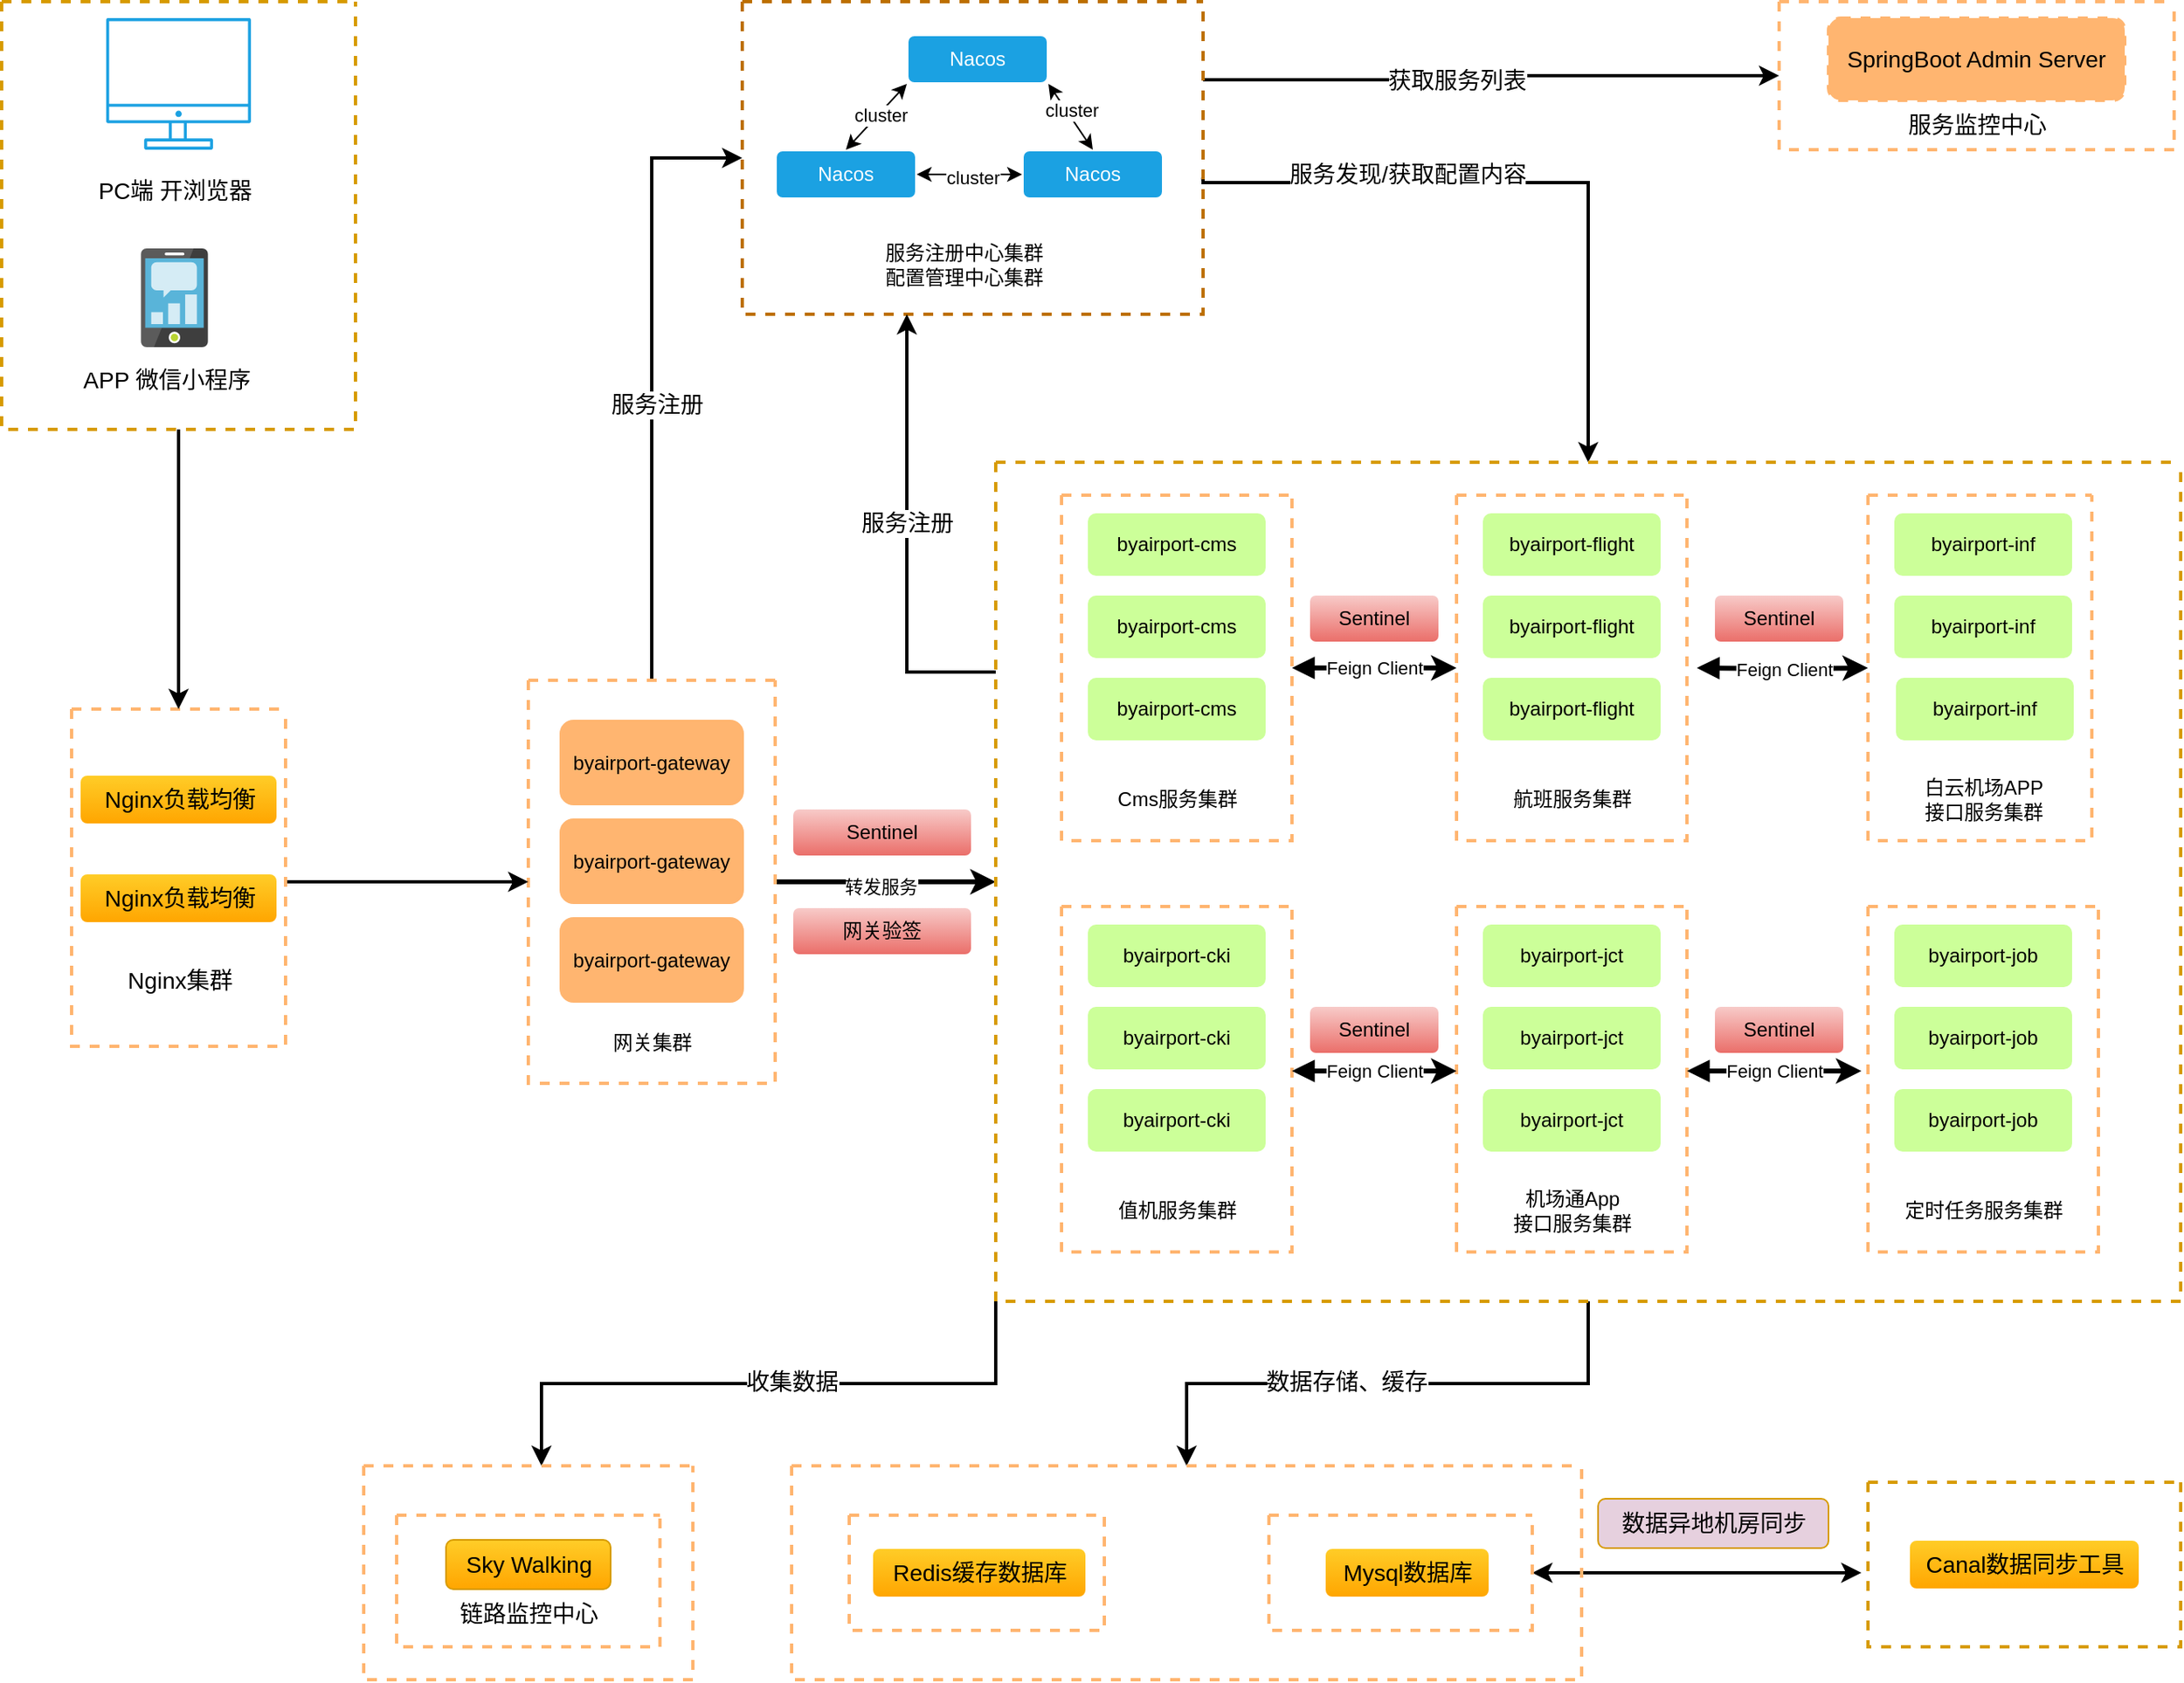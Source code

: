 <mxfile version="20.7.3" type="github">
  <diagram name="第 1 页" id="ni2XKdgbC6iAozZIejau">
    <mxGraphModel dx="2146" dy="659" grid="1" gridSize="10" guides="1" tooltips="1" connect="1" arrows="1" fold="1" page="1" pageScale="1" pageWidth="827" pageHeight="1169" math="0" shadow="0">
      <root>
        <mxCell id="0" />
        <mxCell id="1" parent="0" />
        <mxCell id="4fO2Cc71BolnSUJtsAkM-2" style="edgeStyle=orthogonalEdgeStyle;rounded=0;orthogonalLoop=1;jettySize=auto;html=1;exitX=0.996;exitY=0.568;exitDx=0;exitDy=0;entryX=0.5;entryY=0;entryDx=0;entryDy=0;startArrow=none;startFill=0;endArrow=classic;endFill=1;strokeWidth=2;exitPerimeter=0;" edge="1" parent="1" source="4fO2Cc71BolnSUJtsAkM-6" target="4fO2Cc71BolnSUJtsAkM-32">
          <mxGeometry relative="1" as="geometry">
            <Array as="points">
              <mxPoint x="540" y="178" />
              <mxPoint x="540" y="180" />
              <mxPoint x="774" y="180" />
            </Array>
          </mxGeometry>
        </mxCell>
        <mxCell id="4fO2Cc71BolnSUJtsAkM-3" value="服务发现/获取配置内容" style="edgeLabel;html=1;align=center;verticalAlign=middle;resizable=0;points=[];fontSize=14;" vertex="1" connectable="0" parent="4fO2Cc71BolnSUJtsAkM-2">
          <mxGeometry x="-0.165" y="-2" relative="1" as="geometry">
            <mxPoint x="-43" y="-7" as="offset" />
          </mxGeometry>
        </mxCell>
        <mxCell id="4fO2Cc71BolnSUJtsAkM-4" style="edgeStyle=orthogonalEdgeStyle;rounded=0;orthogonalLoop=1;jettySize=auto;html=1;exitX=1;exitY=0.25;exitDx=0;exitDy=0;fontSize=14;startArrow=none;startFill=0;endArrow=classic;endFill=1;strokeWidth=2;entryX=0;entryY=0.5;entryDx=0;entryDy=0;" edge="1" parent="1" source="4fO2Cc71BolnSUJtsAkM-6" target="4fO2Cc71BolnSUJtsAkM-81">
          <mxGeometry relative="1" as="geometry">
            <mxPoint x="780" y="118" as="targetPoint" />
          </mxGeometry>
        </mxCell>
        <mxCell id="4fO2Cc71BolnSUJtsAkM-5" value="获取服务列表" style="edgeLabel;html=1;align=center;verticalAlign=middle;resizable=0;points=[];fontSize=14;" vertex="1" connectable="0" parent="4fO2Cc71BolnSUJtsAkM-4">
          <mxGeometry x="-0.127" y="1" relative="1" as="geometry">
            <mxPoint y="1" as="offset" />
          </mxGeometry>
        </mxCell>
        <mxCell id="4fO2Cc71BolnSUJtsAkM-6" value="" style="swimlane;startSize=0;dashed=1;strokeWidth=2;strokeColor=#BD7000;fillColor=#f0a30a;fontColor=#000000;" vertex="1" parent="1">
          <mxGeometry x="260" y="70" width="280" height="190" as="geometry">
            <mxRectangle x="220" y="70" width="50" height="40" as="alternateBounds" />
          </mxGeometry>
        </mxCell>
        <mxCell id="4fO2Cc71BolnSUJtsAkM-7" value="Nacos" style="rounded=1;whiteSpace=wrap;html=1;strokeColor=#FFFFFF;strokeWidth=2;fillColor=#1ba1e2;fontColor=#ffffff;" vertex="1" parent="4fO2Cc71BolnSUJtsAkM-6">
          <mxGeometry x="100" y="20" width="86" height="30" as="geometry" />
        </mxCell>
        <mxCell id="4fO2Cc71BolnSUJtsAkM-8" value="Nacos" style="rounded=1;whiteSpace=wrap;html=1;strokeColor=#FFFFFF;strokeWidth=2;fillColor=#1ba1e2;fontColor=#ffffff;" vertex="1" parent="4fO2Cc71BolnSUJtsAkM-6">
          <mxGeometry x="20" y="90" width="86" height="30" as="geometry" />
        </mxCell>
        <mxCell id="4fO2Cc71BolnSUJtsAkM-9" value="Nacos" style="rounded=1;whiteSpace=wrap;html=1;strokeColor=#FFFFFF;strokeWidth=2;fillColor=#1ba1e2;fontColor=#ffffff;" vertex="1" parent="4fO2Cc71BolnSUJtsAkM-6">
          <mxGeometry x="170" y="90" width="86" height="30" as="geometry" />
        </mxCell>
        <mxCell id="4fO2Cc71BolnSUJtsAkM-10" value="" style="endArrow=classic;startArrow=classic;html=1;rounded=0;exitX=0.5;exitY=0;exitDx=0;exitDy=0;entryX=0;entryY=1;entryDx=0;entryDy=0;" edge="1" parent="4fO2Cc71BolnSUJtsAkM-6" source="4fO2Cc71BolnSUJtsAkM-8" target="4fO2Cc71BolnSUJtsAkM-7">
          <mxGeometry width="50" height="50" relative="1" as="geometry">
            <mxPoint x="34" y="100" as="sourcePoint" />
            <mxPoint x="84" y="50" as="targetPoint" />
          </mxGeometry>
        </mxCell>
        <mxCell id="4fO2Cc71BolnSUJtsAkM-11" value="cluster" style="edgeLabel;html=1;align=center;verticalAlign=middle;resizable=0;points=[];" vertex="1" connectable="0" parent="4fO2Cc71BolnSUJtsAkM-10">
          <mxGeometry x="0.089" y="-1" relative="1" as="geometry">
            <mxPoint as="offset" />
          </mxGeometry>
        </mxCell>
        <mxCell id="4fO2Cc71BolnSUJtsAkM-12" value="" style="endArrow=classic;startArrow=classic;html=1;rounded=0;exitX=0.5;exitY=0;exitDx=0;exitDy=0;entryX=1;entryY=1;entryDx=0;entryDy=0;" edge="1" parent="4fO2Cc71BolnSUJtsAkM-6" source="4fO2Cc71BolnSUJtsAkM-9" target="4fO2Cc71BolnSUJtsAkM-7">
          <mxGeometry width="50" height="50" relative="1" as="geometry">
            <mxPoint x="73" y="100" as="sourcePoint" />
            <mxPoint x="110" y="60" as="targetPoint" />
          </mxGeometry>
        </mxCell>
        <mxCell id="4fO2Cc71BolnSUJtsAkM-13" value="cluster" style="edgeLabel;html=1;align=center;verticalAlign=middle;resizable=0;points=[];" vertex="1" connectable="0" parent="4fO2Cc71BolnSUJtsAkM-12">
          <mxGeometry x="0.149" y="-2" relative="1" as="geometry">
            <mxPoint as="offset" />
          </mxGeometry>
        </mxCell>
        <mxCell id="4fO2Cc71BolnSUJtsAkM-14" value="" style="endArrow=classic;startArrow=classic;html=1;rounded=0;exitX=1;exitY=0.5;exitDx=0;exitDy=0;entryX=0;entryY=0.5;entryDx=0;entryDy=0;" edge="1" parent="4fO2Cc71BolnSUJtsAkM-6" source="4fO2Cc71BolnSUJtsAkM-8" target="4fO2Cc71BolnSUJtsAkM-9">
          <mxGeometry width="50" height="50" relative="1" as="geometry">
            <mxPoint x="73" y="100" as="sourcePoint" />
            <mxPoint x="102" y="60" as="targetPoint" />
          </mxGeometry>
        </mxCell>
        <mxCell id="4fO2Cc71BolnSUJtsAkM-15" value="cluster" style="edgeLabel;html=1;align=center;verticalAlign=middle;resizable=0;points=[];" vertex="1" connectable="0" parent="4fO2Cc71BolnSUJtsAkM-14">
          <mxGeometry x="0.062" y="-2" relative="1" as="geometry">
            <mxPoint as="offset" />
          </mxGeometry>
        </mxCell>
        <mxCell id="4fO2Cc71BolnSUJtsAkM-16" value="服务注册中心集群&lt;br&gt;配置管理中心集群" style="rounded=1;whiteSpace=wrap;html=1;strokeColor=#FFFFFF;strokeWidth=2;" vertex="1" parent="4fO2Cc71BolnSUJtsAkM-6">
          <mxGeometry x="70" y="140" width="130" height="40" as="geometry" />
        </mxCell>
        <mxCell id="4fO2Cc71BolnSUJtsAkM-17" style="edgeStyle=orthogonalEdgeStyle;rounded=0;orthogonalLoop=1;jettySize=auto;html=1;exitX=0.5;exitY=0;exitDx=0;exitDy=0;entryX=0;entryY=0.5;entryDx=0;entryDy=0;strokeWidth=2;" edge="1" parent="1" source="4fO2Cc71BolnSUJtsAkM-21" target="4fO2Cc71BolnSUJtsAkM-6">
          <mxGeometry relative="1" as="geometry" />
        </mxCell>
        <mxCell id="4fO2Cc71BolnSUJtsAkM-18" value="服务注册" style="edgeLabel;html=1;align=center;verticalAlign=middle;resizable=0;points=[];fontSize=14;" vertex="1" connectable="0" parent="4fO2Cc71BolnSUJtsAkM-17">
          <mxGeometry x="-0.098" y="-3" relative="1" as="geometry">
            <mxPoint as="offset" />
          </mxGeometry>
        </mxCell>
        <mxCell id="4fO2Cc71BolnSUJtsAkM-19" style="edgeStyle=orthogonalEdgeStyle;rounded=0;orthogonalLoop=1;jettySize=auto;html=1;exitX=1;exitY=0.5;exitDx=0;exitDy=0;entryX=0;entryY=0.5;entryDx=0;entryDy=0;strokeWidth=3;" edge="1" parent="1" source="4fO2Cc71BolnSUJtsAkM-21" target="4fO2Cc71BolnSUJtsAkM-32">
          <mxGeometry relative="1" as="geometry" />
        </mxCell>
        <mxCell id="4fO2Cc71BolnSUJtsAkM-20" value="转发服务" style="edgeLabel;html=1;align=center;verticalAlign=middle;resizable=0;points=[];" vertex="1" connectable="0" parent="4fO2Cc71BolnSUJtsAkM-19">
          <mxGeometry x="-0.045" y="-3" relative="1" as="geometry">
            <mxPoint as="offset" />
          </mxGeometry>
        </mxCell>
        <mxCell id="4fO2Cc71BolnSUJtsAkM-21" value="" style="swimlane;startSize=0;strokeColor=#FFB570;strokeWidth=2;dashed=1;" vertex="1" parent="1">
          <mxGeometry x="130" y="482.5" width="150" height="245" as="geometry" />
        </mxCell>
        <mxCell id="4fO2Cc71BolnSUJtsAkM-22" value="byairport-gateway" style="rounded=1;whiteSpace=wrap;html=1;strokeColor=#FFB570;strokeWidth=2;fillColor=#FFB570;" vertex="1" parent="4fO2Cc71BolnSUJtsAkM-21">
          <mxGeometry x="20" y="25" width="110" height="50" as="geometry" />
        </mxCell>
        <mxCell id="4fO2Cc71BolnSUJtsAkM-23" value="byairport-gateway" style="rounded=1;whiteSpace=wrap;html=1;strokeColor=#FFB570;strokeWidth=2;fillColor=#FFB570;" vertex="1" parent="4fO2Cc71BolnSUJtsAkM-21">
          <mxGeometry x="20" y="85" width="110" height="50" as="geometry" />
        </mxCell>
        <mxCell id="4fO2Cc71BolnSUJtsAkM-24" value="byairport-gateway" style="rounded=1;whiteSpace=wrap;html=1;strokeColor=#FFB570;strokeWidth=2;fillColor=#FFB570;" vertex="1" parent="4fO2Cc71BolnSUJtsAkM-21">
          <mxGeometry x="20" y="145" width="110" height="50" as="geometry" />
        </mxCell>
        <mxCell id="4fO2Cc71BolnSUJtsAkM-25" value="网关集群" style="text;html=1;align=center;verticalAlign=middle;resizable=0;points=[];autosize=1;strokeColor=none;fillColor=none;" vertex="1" parent="4fO2Cc71BolnSUJtsAkM-21">
          <mxGeometry x="40" y="205" width="70" height="30" as="geometry" />
        </mxCell>
        <mxCell id="4fO2Cc71BolnSUJtsAkM-26" style="edgeStyle=orthogonalEdgeStyle;rounded=0;orthogonalLoop=1;jettySize=auto;html=1;startArrow=none;startFill=0;strokeWidth=2;endArrow=classic;endFill=1;exitX=0;exitY=0.25;exitDx=0;exitDy=0;" edge="1" parent="1" source="4fO2Cc71BolnSUJtsAkM-32">
          <mxGeometry relative="1" as="geometry">
            <mxPoint x="360" y="260" as="targetPoint" />
            <Array as="points">
              <mxPoint x="360" y="478" />
              <mxPoint x="360" y="280" />
              <mxPoint x="360" y="280" />
            </Array>
          </mxGeometry>
        </mxCell>
        <mxCell id="4fO2Cc71BolnSUJtsAkM-27" value="服务注册" style="edgeLabel;html=1;align=center;verticalAlign=middle;resizable=0;points=[];fontSize=14;" vertex="1" connectable="0" parent="4fO2Cc71BolnSUJtsAkM-26">
          <mxGeometry x="0.343" y="2" relative="1" as="geometry">
            <mxPoint x="2" y="38" as="offset" />
          </mxGeometry>
        </mxCell>
        <mxCell id="4fO2Cc71BolnSUJtsAkM-28" style="edgeStyle=orthogonalEdgeStyle;rounded=0;orthogonalLoop=1;jettySize=auto;html=1;exitX=0.5;exitY=1;exitDx=0;exitDy=0;entryX=0.5;entryY=0;entryDx=0;entryDy=0;fontSize=14;startArrow=none;startFill=0;endArrow=classic;endFill=1;strokeWidth=2;" edge="1" parent="1" source="4fO2Cc71BolnSUJtsAkM-32" target="4fO2Cc71BolnSUJtsAkM-73">
          <mxGeometry relative="1" as="geometry" />
        </mxCell>
        <mxCell id="4fO2Cc71BolnSUJtsAkM-29" value="数据存储、缓存" style="edgeLabel;html=1;align=center;verticalAlign=middle;resizable=0;points=[];fontSize=14;" vertex="1" connectable="0" parent="4fO2Cc71BolnSUJtsAkM-28">
          <mxGeometry x="0.145" y="-1" relative="1" as="geometry">
            <mxPoint as="offset" />
          </mxGeometry>
        </mxCell>
        <mxCell id="4fO2Cc71BolnSUJtsAkM-30" style="edgeStyle=orthogonalEdgeStyle;rounded=0;orthogonalLoop=1;jettySize=auto;html=1;exitX=0;exitY=1;exitDx=0;exitDy=0;entryX=0.54;entryY=0;entryDx=0;entryDy=0;entryPerimeter=0;fontSize=14;startArrow=none;startFill=0;endArrow=classic;endFill=1;strokeWidth=2;" edge="1" parent="1" source="4fO2Cc71BolnSUJtsAkM-32" target="4fO2Cc71BolnSUJtsAkM-84">
          <mxGeometry relative="1" as="geometry" />
        </mxCell>
        <mxCell id="4fO2Cc71BolnSUJtsAkM-31" value="收集数据" style="edgeLabel;html=1;align=center;verticalAlign=middle;resizable=0;points=[];fontSize=14;" vertex="1" connectable="0" parent="4fO2Cc71BolnSUJtsAkM-30">
          <mxGeometry x="-0.277" y="-1" relative="1" as="geometry">
            <mxPoint x="-38" as="offset" />
          </mxGeometry>
        </mxCell>
        <mxCell id="4fO2Cc71BolnSUJtsAkM-32" value="" style="swimlane;startSize=0;strokeColor=#d79b00;strokeWidth=2;fillColor=#ffcd28;dashed=1;gradientColor=#ffa500;" vertex="1" parent="1">
          <mxGeometry x="414" y="350" width="720" height="510" as="geometry" />
        </mxCell>
        <mxCell id="4fO2Cc71BolnSUJtsAkM-33" value="Feign Client" style="edgeStyle=orthogonalEdgeStyle;rounded=0;orthogonalLoop=1;jettySize=auto;html=1;exitX=1;exitY=0.5;exitDx=0;exitDy=0;entryX=0;entryY=0.5;entryDx=0;entryDy=0;strokeWidth=3;startArrow=block;startFill=1;" edge="1" parent="4fO2Cc71BolnSUJtsAkM-32" source="4fO2Cc71BolnSUJtsAkM-34" target="4fO2Cc71BolnSUJtsAkM-39">
          <mxGeometry relative="1" as="geometry" />
        </mxCell>
        <mxCell id="4fO2Cc71BolnSUJtsAkM-34" value="" style="swimlane;startSize=0;dashed=1;strokeColor=#FFB570;strokeWidth=2;fillColor=#FFFFFF;" vertex="1" parent="4fO2Cc71BolnSUJtsAkM-32">
          <mxGeometry x="40" y="20" width="140" height="210" as="geometry" />
        </mxCell>
        <mxCell id="4fO2Cc71BolnSUJtsAkM-35" value="byairport-cms" style="whiteSpace=wrap;html=1;strokeColor=#FFFFFF;strokeWidth=2;fillColor=#CCFF99;rounded=1;rotation=0;" vertex="1" parent="4fO2Cc71BolnSUJtsAkM-34">
          <mxGeometry x="15" y="10" width="110" height="40" as="geometry" />
        </mxCell>
        <mxCell id="4fO2Cc71BolnSUJtsAkM-36" value="byairport-cms" style="whiteSpace=wrap;html=1;strokeColor=#FFFFFF;strokeWidth=2;fillColor=#CCFF99;gradientColor=none;rounded=1;" vertex="1" parent="4fO2Cc71BolnSUJtsAkM-34">
          <mxGeometry x="15" y="110" width="110" height="40" as="geometry" />
        </mxCell>
        <mxCell id="4fO2Cc71BolnSUJtsAkM-37" value="byairport-cms" style="whiteSpace=wrap;html=1;strokeColor=#FFFFFF;strokeWidth=2;fillColor=#CCFF99;rounded=1;" vertex="1" parent="4fO2Cc71BolnSUJtsAkM-34">
          <mxGeometry x="15" y="60" width="110" height="40" as="geometry" />
        </mxCell>
        <mxCell id="4fO2Cc71BolnSUJtsAkM-38" value="Cms服务集群" style="text;html=1;align=center;verticalAlign=middle;resizable=0;points=[];autosize=1;strokeColor=none;fillColor=none;" vertex="1" parent="4fO2Cc71BolnSUJtsAkM-34">
          <mxGeometry x="20" y="170" width="100" height="30" as="geometry" />
        </mxCell>
        <mxCell id="4fO2Cc71BolnSUJtsAkM-39" value="" style="swimlane;startSize=0;dashed=1;strokeColor=#FFB570;strokeWidth=2;fillColor=#FFFFFF;" vertex="1" parent="4fO2Cc71BolnSUJtsAkM-32">
          <mxGeometry x="280" y="20" width="140" height="210" as="geometry" />
        </mxCell>
        <mxCell id="4fO2Cc71BolnSUJtsAkM-40" value="byairport-flight" style="whiteSpace=wrap;html=1;strokeColor=#FFFFFF;strokeWidth=2;fillColor=#CCFF99;rounded=1;" vertex="1" parent="4fO2Cc71BolnSUJtsAkM-39">
          <mxGeometry x="15" y="10" width="110" height="40" as="geometry" />
        </mxCell>
        <mxCell id="4fO2Cc71BolnSUJtsAkM-41" value="byairport-flight" style="whiteSpace=wrap;html=1;strokeColor=#FFFFFF;strokeWidth=2;fillColor=#CCFF99;gradientColor=none;rounded=1;" vertex="1" parent="4fO2Cc71BolnSUJtsAkM-39">
          <mxGeometry x="15" y="110" width="110" height="40" as="geometry" />
        </mxCell>
        <mxCell id="4fO2Cc71BolnSUJtsAkM-42" value="byairport-flight" style="whiteSpace=wrap;html=1;strokeColor=#FFFFFF;strokeWidth=2;fillColor=#CCFF99;rounded=1;" vertex="1" parent="4fO2Cc71BolnSUJtsAkM-39">
          <mxGeometry x="15" y="60" width="110" height="40" as="geometry" />
        </mxCell>
        <mxCell id="4fO2Cc71BolnSUJtsAkM-43" value="航班服务集群" style="text;html=1;align=center;verticalAlign=middle;resizable=0;points=[];autosize=1;strokeColor=none;fillColor=none;" vertex="1" parent="4fO2Cc71BolnSUJtsAkM-39">
          <mxGeometry x="20" y="170" width="100" height="30" as="geometry" />
        </mxCell>
        <mxCell id="4fO2Cc71BolnSUJtsAkM-44" value="" style="swimlane;startSize=0;dashed=1;strokeColor=#FFB570;strokeWidth=2;fillColor=#FFFFFF;" vertex="1" parent="4fO2Cc71BolnSUJtsAkM-32">
          <mxGeometry x="530" y="20" width="136" height="210" as="geometry" />
        </mxCell>
        <mxCell id="4fO2Cc71BolnSUJtsAkM-45" value="byairport-inf" style="whiteSpace=wrap;html=1;strokeColor=#FFFFFF;strokeWidth=2;fillColor=#CCFF99;rounded=1;" vertex="1" parent="4fO2Cc71BolnSUJtsAkM-44">
          <mxGeometry x="15" y="10" width="110" height="40" as="geometry" />
        </mxCell>
        <mxCell id="4fO2Cc71BolnSUJtsAkM-46" value="byairport-inf" style="whiteSpace=wrap;html=1;strokeColor=#FFFFFF;strokeWidth=2;fillColor=#CCFF99;gradientColor=none;rounded=1;" vertex="1" parent="4fO2Cc71BolnSUJtsAkM-44">
          <mxGeometry x="16" y="110" width="110" height="40" as="geometry" />
        </mxCell>
        <mxCell id="4fO2Cc71BolnSUJtsAkM-47" value="byairport-inf" style="whiteSpace=wrap;html=1;strokeColor=#FFFFFF;strokeWidth=2;fillColor=#CCFF99;rounded=1;" vertex="1" parent="4fO2Cc71BolnSUJtsAkM-44">
          <mxGeometry x="15" y="60" width="110" height="40" as="geometry" />
        </mxCell>
        <mxCell id="4fO2Cc71BolnSUJtsAkM-48" value="白云机场APP&lt;br&gt;接口服务集群" style="text;html=1;align=center;verticalAlign=middle;resizable=0;points=[];autosize=1;strokeColor=none;fillColor=none;" vertex="1" parent="4fO2Cc71BolnSUJtsAkM-44">
          <mxGeometry x="20" y="165" width="100" height="40" as="geometry" />
        </mxCell>
        <mxCell id="4fO2Cc71BolnSUJtsAkM-49" value="" style="swimlane;startSize=0;dashed=1;strokeColor=#FFB570;strokeWidth=2;fillColor=#FFFFFF;" vertex="1" parent="4fO2Cc71BolnSUJtsAkM-32">
          <mxGeometry x="40" y="270" width="140" height="210" as="geometry" />
        </mxCell>
        <mxCell id="4fO2Cc71BolnSUJtsAkM-50" value="byairport-cki" style="whiteSpace=wrap;html=1;strokeColor=#FFFFFF;strokeWidth=2;fillColor=#CCFF99;rounded=1;" vertex="1" parent="4fO2Cc71BolnSUJtsAkM-49">
          <mxGeometry x="15" y="10" width="110" height="40" as="geometry" />
        </mxCell>
        <mxCell id="4fO2Cc71BolnSUJtsAkM-51" value="byairport-cki" style="whiteSpace=wrap;html=1;strokeColor=#FFFFFF;strokeWidth=2;fillColor=#CCFF99;gradientColor=none;rounded=1;" vertex="1" parent="4fO2Cc71BolnSUJtsAkM-49">
          <mxGeometry x="15" y="110" width="110" height="40" as="geometry" />
        </mxCell>
        <mxCell id="4fO2Cc71BolnSUJtsAkM-52" value="byairport-cki" style="whiteSpace=wrap;html=1;strokeColor=#FFFFFF;strokeWidth=2;fillColor=#CCFF99;rounded=1;" vertex="1" parent="4fO2Cc71BolnSUJtsAkM-49">
          <mxGeometry x="15" y="60" width="110" height="40" as="geometry" />
        </mxCell>
        <mxCell id="4fO2Cc71BolnSUJtsAkM-53" value="值机服务集群" style="text;html=1;align=center;verticalAlign=middle;resizable=0;points=[];autosize=1;strokeColor=none;fillColor=none;" vertex="1" parent="4fO2Cc71BolnSUJtsAkM-49">
          <mxGeometry x="20" y="170" width="100" height="30" as="geometry" />
        </mxCell>
        <mxCell id="4fO2Cc71BolnSUJtsAkM-54" value="" style="swimlane;startSize=0;dashed=1;strokeColor=#FFB570;strokeWidth=2;fillColor=#FFFFFF;" vertex="1" parent="4fO2Cc71BolnSUJtsAkM-32">
          <mxGeometry x="280" y="270" width="140" height="210" as="geometry" />
        </mxCell>
        <mxCell id="4fO2Cc71BolnSUJtsAkM-55" value="byairport-jct" style="whiteSpace=wrap;html=1;strokeColor=#FFFFFF;strokeWidth=2;fillColor=#CCFF99;rounded=1;" vertex="1" parent="4fO2Cc71BolnSUJtsAkM-54">
          <mxGeometry x="15" y="10" width="110" height="40" as="geometry" />
        </mxCell>
        <mxCell id="4fO2Cc71BolnSUJtsAkM-56" value="byairport-jct" style="whiteSpace=wrap;html=1;strokeColor=#FFFFFF;strokeWidth=2;fillColor=#CCFF99;gradientColor=none;rounded=1;" vertex="1" parent="4fO2Cc71BolnSUJtsAkM-54">
          <mxGeometry x="15" y="110" width="110" height="40" as="geometry" />
        </mxCell>
        <mxCell id="4fO2Cc71BolnSUJtsAkM-57" value="byairport-jct" style="whiteSpace=wrap;html=1;strokeColor=#FFFFFF;strokeWidth=2;fillColor=#CCFF99;rounded=1;" vertex="1" parent="4fO2Cc71BolnSUJtsAkM-54">
          <mxGeometry x="15" y="60" width="110" height="40" as="geometry" />
        </mxCell>
        <mxCell id="4fO2Cc71BolnSUJtsAkM-58" value="机场通App&lt;br&gt;接口服务集群" style="text;html=1;align=center;verticalAlign=middle;resizable=0;points=[];autosize=1;strokeColor=none;fillColor=none;" vertex="1" parent="4fO2Cc71BolnSUJtsAkM-54">
          <mxGeometry x="20" y="165" width="100" height="40" as="geometry" />
        </mxCell>
        <mxCell id="4fO2Cc71BolnSUJtsAkM-59" value="" style="swimlane;startSize=0;dashed=1;strokeColor=#FFB570;strokeWidth=2;fillColor=#FFFFFF;" vertex="1" parent="4fO2Cc71BolnSUJtsAkM-32">
          <mxGeometry x="530" y="270" width="140" height="210" as="geometry" />
        </mxCell>
        <mxCell id="4fO2Cc71BolnSUJtsAkM-60" value="byairport-job" style="whiteSpace=wrap;html=1;strokeColor=#FFFFFF;strokeWidth=2;fillColor=#CCFF99;rounded=1;" vertex="1" parent="4fO2Cc71BolnSUJtsAkM-59">
          <mxGeometry x="15" y="10" width="110" height="40" as="geometry" />
        </mxCell>
        <mxCell id="4fO2Cc71BolnSUJtsAkM-61" value="byairport-job" style="whiteSpace=wrap;html=1;strokeColor=#FFFFFF;strokeWidth=2;fillColor=#CCFF99;gradientColor=none;rounded=1;" vertex="1" parent="4fO2Cc71BolnSUJtsAkM-59">
          <mxGeometry x="15" y="110" width="110" height="40" as="geometry" />
        </mxCell>
        <mxCell id="4fO2Cc71BolnSUJtsAkM-62" value="byairport-job" style="whiteSpace=wrap;html=1;strokeColor=#FFFFFF;strokeWidth=2;fillColor=#CCFF99;rounded=1;" vertex="1" parent="4fO2Cc71BolnSUJtsAkM-59">
          <mxGeometry x="15" y="60" width="110" height="40" as="geometry" />
        </mxCell>
        <mxCell id="4fO2Cc71BolnSUJtsAkM-63" value="定时任务服务集群" style="text;html=1;align=center;verticalAlign=middle;resizable=0;points=[];autosize=1;strokeColor=none;fillColor=none;" vertex="1" parent="4fO2Cc71BolnSUJtsAkM-59">
          <mxGeometry x="10" y="170" width="120" height="30" as="geometry" />
        </mxCell>
        <mxCell id="4fO2Cc71BolnSUJtsAkM-64" value="Sentinel" style="whiteSpace=wrap;html=1;strokeColor=#FFFFFF;strokeWidth=2;fillColor=#f8cecc;gradientColor=#ea6b66;rounded=1;" vertex="1" parent="4fO2Cc71BolnSUJtsAkM-32">
          <mxGeometry x="190" y="80" width="80" height="30" as="geometry" />
        </mxCell>
        <mxCell id="4fO2Cc71BolnSUJtsAkM-65" value="Feign Client" style="edgeStyle=orthogonalEdgeStyle;rounded=0;orthogonalLoop=1;jettySize=auto;html=1;entryX=0;entryY=0.5;entryDx=0;entryDy=0;strokeWidth=3;startArrow=block;startFill=1;" edge="1" parent="4fO2Cc71BolnSUJtsAkM-32" target="4fO2Cc71BolnSUJtsAkM-44">
          <mxGeometry relative="1" as="geometry">
            <mxPoint x="426" y="125" as="sourcePoint" />
            <mxPoint x="520" y="124.5" as="targetPoint" />
          </mxGeometry>
        </mxCell>
        <mxCell id="4fO2Cc71BolnSUJtsAkM-66" value="Sentinel" style="whiteSpace=wrap;html=1;strokeColor=#FFFFFF;strokeWidth=2;fillColor=#f8cecc;gradientColor=#ea6b66;rounded=1;" vertex="1" parent="4fO2Cc71BolnSUJtsAkM-32">
          <mxGeometry x="436" y="80" width="80" height="30" as="geometry" />
        </mxCell>
        <mxCell id="4fO2Cc71BolnSUJtsAkM-67" value="Feign Client" style="edgeStyle=orthogonalEdgeStyle;rounded=0;orthogonalLoop=1;jettySize=auto;html=1;exitX=1;exitY=0.5;exitDx=0;exitDy=0;entryX=0;entryY=0.5;entryDx=0;entryDy=0;strokeWidth=3;startArrow=block;startFill=1;" edge="1" parent="4fO2Cc71BolnSUJtsAkM-32">
          <mxGeometry relative="1" as="geometry">
            <mxPoint x="180" y="370" as="sourcePoint" />
            <mxPoint x="280" y="370" as="targetPoint" />
            <Array as="points">
              <mxPoint x="206" y="370" />
              <mxPoint x="206" y="370" />
            </Array>
          </mxGeometry>
        </mxCell>
        <mxCell id="4fO2Cc71BolnSUJtsAkM-68" value="Feign Client" style="edgeStyle=orthogonalEdgeStyle;rounded=0;orthogonalLoop=1;jettySize=auto;html=1;exitX=1;exitY=0.5;exitDx=0;exitDy=0;strokeWidth=3;startArrow=block;startFill=1;" edge="1" parent="4fO2Cc71BolnSUJtsAkM-32">
          <mxGeometry relative="1" as="geometry">
            <mxPoint x="420" y="370" as="sourcePoint" />
            <mxPoint x="526" y="370" as="targetPoint" />
          </mxGeometry>
        </mxCell>
        <mxCell id="4fO2Cc71BolnSUJtsAkM-69" value="Sentinel" style="whiteSpace=wrap;html=1;strokeColor=#FFFFFF;strokeWidth=2;fillColor=#f8cecc;gradientColor=#ea6b66;rounded=1;" vertex="1" parent="4fO2Cc71BolnSUJtsAkM-32">
          <mxGeometry x="190" y="330" width="80" height="30" as="geometry" />
        </mxCell>
        <mxCell id="4fO2Cc71BolnSUJtsAkM-70" value="Sentinel" style="whiteSpace=wrap;html=1;strokeColor=#FFFFFF;strokeWidth=2;fillColor=#f8cecc;gradientColor=#ea6b66;rounded=1;" vertex="1" parent="4fO2Cc71BolnSUJtsAkM-32">
          <mxGeometry x="436" y="330" width="80" height="30" as="geometry" />
        </mxCell>
        <mxCell id="4fO2Cc71BolnSUJtsAkM-71" value="Sentinel" style="whiteSpace=wrap;html=1;strokeColor=#FFFFFF;strokeWidth=2;fillColor=#f8cecc;gradientColor=#ea6b66;rounded=1;" vertex="1" parent="1">
          <mxGeometry x="290" y="560" width="110" height="30" as="geometry" />
        </mxCell>
        <mxCell id="4fO2Cc71BolnSUJtsAkM-72" style="edgeStyle=orthogonalEdgeStyle;rounded=0;orthogonalLoop=1;jettySize=auto;html=1;fontSize=14;startArrow=classic;startFill=1;endArrow=classic;endFill=1;strokeWidth=2;exitX=1;exitY=0.5;exitDx=0;exitDy=0;" edge="1" parent="1" source="4fO2Cc71BolnSUJtsAkM-74">
          <mxGeometry relative="1" as="geometry">
            <mxPoint x="940" y="1025" as="targetPoint" />
          </mxGeometry>
        </mxCell>
        <mxCell id="4fO2Cc71BolnSUJtsAkM-73" value="" style="swimlane;startSize=0;fontSize=14;strokeColor=#FFB570;strokeWidth=2;fillColor=#FFB570;gradientColor=#7ea6e0;dashed=1;" vertex="1" parent="1">
          <mxGeometry x="290" y="960" width="480" height="130" as="geometry" />
        </mxCell>
        <mxCell id="4fO2Cc71BolnSUJtsAkM-74" value="" style="swimlane;startSize=0;dashed=1;fontSize=14;strokeColor=#FFB570;strokeWidth=2;fillColor=#CCFF99;gradientColor=default;" vertex="1" parent="4fO2Cc71BolnSUJtsAkM-73">
          <mxGeometry x="290" y="30" width="160" height="70" as="geometry" />
        </mxCell>
        <mxCell id="4fO2Cc71BolnSUJtsAkM-75" value="Mysql数据库" style="text;html=1;align=center;verticalAlign=middle;resizable=0;points=[];autosize=1;strokeColor=#FFFFFF;fillColor=#ffcd28;fontSize=14;gradientColor=#ffa500;rounded=1;" vertex="1" parent="4fO2Cc71BolnSUJtsAkM-74">
          <mxGeometry x="34" y="20" width="100" height="30" as="geometry" />
        </mxCell>
        <mxCell id="4fO2Cc71BolnSUJtsAkM-76" value="" style="swimlane;startSize=0;dashed=1;fontSize=14;strokeColor=#FFB570;strokeWidth=2;fillColor=#CCFF99;gradientColor=default;" vertex="1" parent="4fO2Cc71BolnSUJtsAkM-73">
          <mxGeometry x="35" y="30" width="155" height="70" as="geometry" />
        </mxCell>
        <mxCell id="4fO2Cc71BolnSUJtsAkM-77" value="Redis缓存数据库" style="text;html=1;align=center;verticalAlign=middle;resizable=0;points=[];autosize=1;strokeColor=#FFFFFF;fillColor=#ffcd28;fontSize=14;gradientColor=#ffa500;rounded=1;" vertex="1" parent="4fO2Cc71BolnSUJtsAkM-76">
          <mxGeometry x="14" y="20" width="130" height="30" as="geometry" />
        </mxCell>
        <mxCell id="4fO2Cc71BolnSUJtsAkM-78" value="" style="swimlane;startSize=0;dashed=1;fontSize=14;strokeColor=#d79b00;strokeWidth=2;fillColor=#ffcd28;gradientColor=#ffa500;" vertex="1" parent="1">
          <mxGeometry x="944" y="970" width="190" height="100" as="geometry" />
        </mxCell>
        <mxCell id="4fO2Cc71BolnSUJtsAkM-79" value="Canal数据同步工具" style="text;html=1;align=center;verticalAlign=middle;resizable=0;points=[];autosize=1;strokeColor=#FFFFFF;fillColor=#ffcd28;fontSize=14;gradientColor=#ffa500;rounded=1;" vertex="1" parent="4fO2Cc71BolnSUJtsAkM-78">
          <mxGeometry x="25" y="35" width="140" height="30" as="geometry" />
        </mxCell>
        <mxCell id="4fO2Cc71BolnSUJtsAkM-80" value="数据异地机房同步" style="text;html=1;align=center;verticalAlign=middle;resizable=0;points=[];autosize=1;strokeColor=#d79b00;fillColor=#E6D0DE;fontSize=14;gradientColor=none;rounded=1;" vertex="1" parent="1">
          <mxGeometry x="780" y="980" width="140" height="30" as="geometry" />
        </mxCell>
        <mxCell id="4fO2Cc71BolnSUJtsAkM-81" value="" style="swimlane;startSize=0;dashed=1;fontSize=14;strokeColor=#FFB570;strokeWidth=2;fillColor=#FFB570;gradientColor=default;" vertex="1" parent="1">
          <mxGeometry x="890" y="70" width="240" height="90" as="geometry" />
        </mxCell>
        <mxCell id="4fO2Cc71BolnSUJtsAkM-82" value="SpringBoot Admin Server" style="whiteSpace=wrap;html=1;dashed=1;fontSize=14;strokeColor=#FFB570;strokeWidth=2;fillColor=#FFB570;gradientColor=none;rounded=1;" vertex="1" parent="4fO2Cc71BolnSUJtsAkM-81">
          <mxGeometry x="30" y="10" width="180" height="50" as="geometry" />
        </mxCell>
        <mxCell id="4fO2Cc71BolnSUJtsAkM-83" value="服务监控中心" style="text;html=1;align=center;verticalAlign=middle;resizable=0;points=[];autosize=1;strokeColor=none;fillColor=none;fontSize=14;" vertex="1" parent="4fO2Cc71BolnSUJtsAkM-81">
          <mxGeometry x="65" y="60" width="110" height="30" as="geometry" />
        </mxCell>
        <mxCell id="4fO2Cc71BolnSUJtsAkM-84" value="" style="swimlane;startSize=0;dashed=1;fontSize=14;strokeColor=#FFB570;strokeWidth=2;fillColor=#FFB570;gradientColor=none;" vertex="1" parent="1">
          <mxGeometry x="30" y="960" width="200" height="130" as="geometry" />
        </mxCell>
        <mxCell id="4fO2Cc71BolnSUJtsAkM-85" value="" style="swimlane;startSize=0;dashed=1;fontSize=14;strokeColor=#FFB570;strokeWidth=2;fillColor=#FFB570;gradientColor=none;" vertex="1" parent="4fO2Cc71BolnSUJtsAkM-84">
          <mxGeometry x="20" y="30" width="160" height="80" as="geometry" />
        </mxCell>
        <mxCell id="4fO2Cc71BolnSUJtsAkM-86" value="Sky Walking" style="text;html=1;align=center;verticalAlign=middle;resizable=0;points=[];autosize=1;strokeColor=#d79b00;fillColor=#ffcd28;fontSize=14;gradientColor=#ffa500;rounded=1;" vertex="1" parent="4fO2Cc71BolnSUJtsAkM-85">
          <mxGeometry x="30" y="15" width="100" height="30" as="geometry" />
        </mxCell>
        <mxCell id="4fO2Cc71BolnSUJtsAkM-87" value="链路监控中心" style="text;html=1;align=center;verticalAlign=middle;resizable=0;points=[];autosize=1;strokeColor=none;fillColor=none;fontSize=14;" vertex="1" parent="1">
          <mxGeometry x="75" y="1035" width="110" height="30" as="geometry" />
        </mxCell>
        <mxCell id="4fO2Cc71BolnSUJtsAkM-88" style="edgeStyle=orthogonalEdgeStyle;rounded=0;orthogonalLoop=1;jettySize=auto;html=1;exitX=1;exitY=0.5;exitDx=0;exitDy=0;entryX=0;entryY=0.5;entryDx=0;entryDy=0;fontSize=14;startArrow=none;startFill=0;endArrow=classic;endFill=1;strokeWidth=2;" edge="1" parent="1" source="4fO2Cc71BolnSUJtsAkM-89" target="4fO2Cc71BolnSUJtsAkM-21">
          <mxGeometry relative="1" as="geometry">
            <Array as="points">
              <mxPoint x="-17" y="605" />
            </Array>
          </mxGeometry>
        </mxCell>
        <mxCell id="4fO2Cc71BolnSUJtsAkM-89" value="" style="swimlane;startSize=0;dashed=1;fontSize=14;strokeColor=#FFB570;strokeWidth=2;fillColor=#FFB570;gradientColor=none;" vertex="1" parent="1">
          <mxGeometry x="-147.5" y="500" width="130" height="205" as="geometry" />
        </mxCell>
        <mxCell id="4fO2Cc71BolnSUJtsAkM-90" value="Nginx负载均衡" style="text;html=1;align=center;verticalAlign=middle;resizable=0;points=[];autosize=1;strokeColor=#FFFFFF;fillColor=#ffcd28;fontSize=14;gradientColor=#ffa500;rounded=1;" vertex="1" parent="4fO2Cc71BolnSUJtsAkM-89">
          <mxGeometry x="5" y="40" width="120" height="30" as="geometry" />
        </mxCell>
        <mxCell id="4fO2Cc71BolnSUJtsAkM-91" value="Nginx负载均衡" style="text;html=1;align=center;verticalAlign=middle;resizable=0;points=[];autosize=1;strokeColor=#FFFFFF;fillColor=#ffcd28;fontSize=14;gradientColor=#ffa500;rounded=1;" vertex="1" parent="4fO2Cc71BolnSUJtsAkM-89">
          <mxGeometry x="5" y="100" width="120" height="30" as="geometry" />
        </mxCell>
        <mxCell id="4fO2Cc71BolnSUJtsAkM-92" value="Nginx集群" style="text;html=1;align=center;verticalAlign=middle;resizable=0;points=[];autosize=1;strokeColor=none;fillColor=none;fontSize=14;" vertex="1" parent="4fO2Cc71BolnSUJtsAkM-89">
          <mxGeometry x="20" y="150" width="90" height="30" as="geometry" />
        </mxCell>
        <mxCell id="4fO2Cc71BolnSUJtsAkM-93" style="edgeStyle=orthogonalEdgeStyle;rounded=0;orthogonalLoop=1;jettySize=auto;html=1;fontSize=14;startArrow=none;startFill=0;endArrow=classic;endFill=1;strokeWidth=2;" edge="1" parent="1" source="4fO2Cc71BolnSUJtsAkM-94">
          <mxGeometry relative="1" as="geometry">
            <mxPoint x="-82.5" y="500" as="targetPoint" />
          </mxGeometry>
        </mxCell>
        <mxCell id="4fO2Cc71BolnSUJtsAkM-94" value="" style="swimlane;startSize=0;dashed=1;fontSize=14;strokeColor=#d79b00;strokeWidth=2;fillColor=#ffcd28;gradientColor=#ffa500;" vertex="1" parent="1">
          <mxGeometry x="-190" y="70" width="215" height="260" as="geometry" />
        </mxCell>
        <mxCell id="4fO2Cc71BolnSUJtsAkM-95" value="desktop" style="sketch=0;outlineConnect=0;strokeColor=#006EAF;fillColor=#1ba1e2;dashed=0;verticalLabelPosition=bottom;verticalAlign=top;align=center;html=1;fontSize=12;fontStyle=0;aspect=fixed;shape=mxgraph.aws4.illustration_desktop;pointerEvents=1;fontColor=#ffffff;" vertex="1" parent="4fO2Cc71BolnSUJtsAkM-94">
          <mxGeometry x="63.55" y="10" width="87.91" height="80" as="geometry" />
        </mxCell>
        <mxCell id="4fO2Cc71BolnSUJtsAkM-96" value="PC端 开浏览器" style="text;html=1;align=center;verticalAlign=middle;resizable=0;points=[];autosize=1;strokeColor=none;fillColor=none;fontSize=14;" vertex="1" parent="4fO2Cc71BolnSUJtsAkM-94">
          <mxGeometry x="45" y="100" width="120" height="30" as="geometry" />
        </mxCell>
        <mxCell id="4fO2Cc71BolnSUJtsAkM-97" value="" style="sketch=0;aspect=fixed;html=1;points=[];align=center;image;fontSize=12;image=img/lib/mscae/Mobile_Engagement.svg;dashed=1;strokeColor=#FFFFFF;strokeWidth=2;fillColor=#FFB570;gradientColor=none;" vertex="1" parent="4fO2Cc71BolnSUJtsAkM-94">
          <mxGeometry x="84.6" y="150" width="40.8" height="60" as="geometry" />
        </mxCell>
        <mxCell id="4fO2Cc71BolnSUJtsAkM-98" value="APP 微信小程序" style="text;html=1;align=center;verticalAlign=middle;resizable=0;points=[];autosize=1;strokeColor=none;fillColor=none;fontSize=14;" vertex="1" parent="1">
          <mxGeometry x="-155" y="285" width="130" height="30" as="geometry" />
        </mxCell>
        <mxCell id="4fO2Cc71BolnSUJtsAkM-99" value="网关验签" style="whiteSpace=wrap;html=1;strokeColor=#FFFFFF;strokeWidth=2;fillColor=#f8cecc;gradientColor=#ea6b66;rounded=1;" vertex="1" parent="1">
          <mxGeometry x="290" y="620" width="110" height="30" as="geometry" />
        </mxCell>
      </root>
    </mxGraphModel>
  </diagram>
</mxfile>
